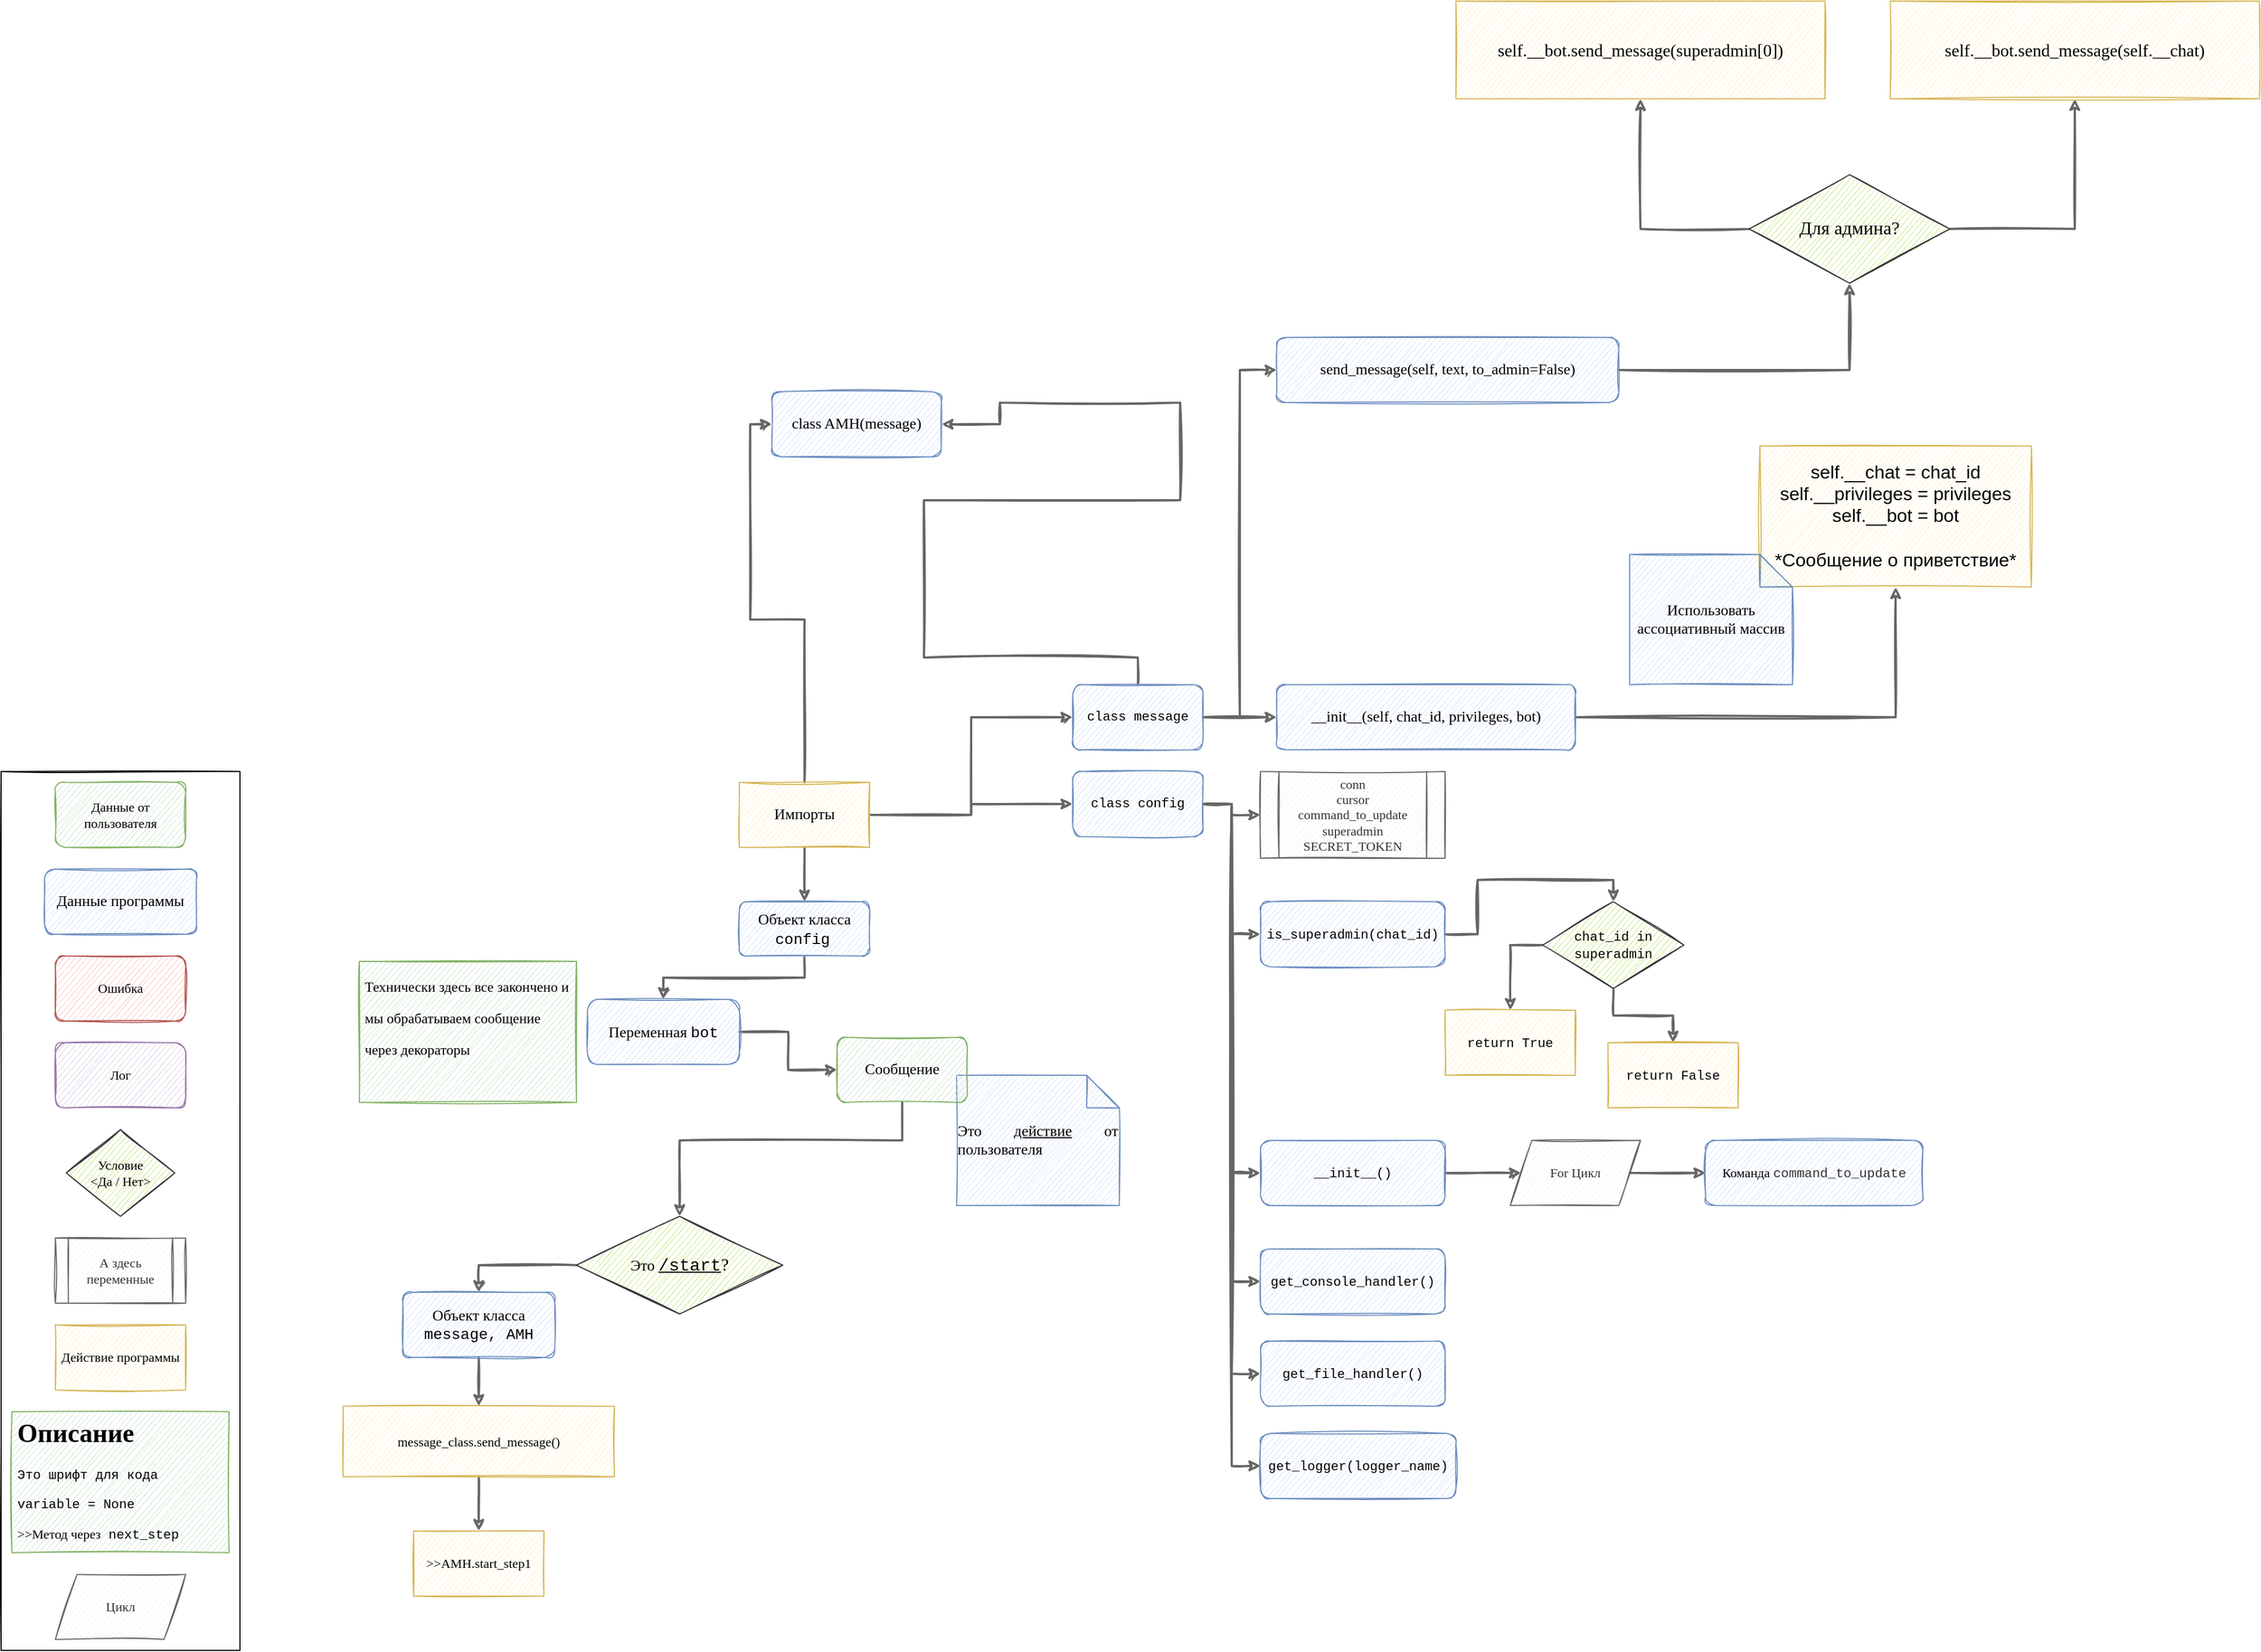 <mxfile version="14.1.2" type="github">
  <diagram id="dvLNDZGzhljYKCEKnavw" name="Page-1">
    <mxGraphModel dx="2067" dy="1825" grid="1" gridSize="10" guides="1" tooltips="1" connect="1" arrows="1" fold="1" page="1" pageScale="1" pageWidth="827" pageHeight="1169" math="0" shadow="0">
      <root>
        <mxCell id="0" />
        <mxCell id="1" parent="0" />
        <mxCell id="uHTgkrEqvjtREvv0uu8q-72" value="&lt;div style=&quot;text-align: justify&quot;&gt;&lt;span style=&quot;text-align: center ; font-size: 14px ; font-family: &amp;#34;comfortaa&amp;#34;&quot;&gt;Это&amp;nbsp;&lt;/span&gt;&lt;u style=&quot;text-align: center ; font-size: 14px ; font-family: &amp;#34;comfortaa&amp;#34;&quot;&gt;действие&lt;/u&gt;&lt;span style=&quot;text-align: center ; font-size: 14px ; font-family: &amp;#34;comfortaa&amp;#34;&quot;&gt;&amp;nbsp;от пользователя&lt;/span&gt;&lt;br&gt;&lt;/div&gt;" style="shape=note;whiteSpace=wrap;html=1;backgroundOutline=1;darkOpacity=0.05;rounded=1;sketch=1;strokeColor=#6c8ebf;fillColor=#dae8fc;align=center;" vertex="1" parent="1">
          <mxGeometry x="600" y="280" width="150" height="120" as="geometry" />
        </mxCell>
        <mxCell id="uHTgkrEqvjtREvv0uu8q-18" value="" style="rounded=0;whiteSpace=wrap;html=1;sketch=1;" vertex="1" parent="1">
          <mxGeometry x="-280" width="220" height="810" as="geometry" />
        </mxCell>
        <mxCell id="uHTgkrEqvjtREvv0uu8q-2" value="&lt;font face=&quot;Comfortaa&quot; data-font-src=&quot;https://fonts.googleapis.com/css?family=Comfortaa&quot;&gt;Данные от пользователя&lt;/font&gt;" style="rounded=1;whiteSpace=wrap;html=1;fillColor=#d5e8d4;strokeColor=#82b366;sketch=1;" vertex="1" parent="1">
          <mxGeometry x="-230" y="10" width="120" height="60" as="geometry" />
        </mxCell>
        <mxCell id="uHTgkrEqvjtREvv0uu8q-66" style="edgeStyle=orthogonalEdgeStyle;rounded=0;sketch=1;orthogonalLoop=1;jettySize=auto;html=1;entryX=0;entryY=0.5;entryDx=0;entryDy=0;shadow=0;strokeColor=#666666;strokeWidth=2;fillColor=#f5f5f5;fontFamily=Courier New;fontSource=https%3A%2F%2Ffonts.googleapis.com%2Fcss%3Ffamily%3DComfortaa;" edge="1" parent="1" source="uHTgkrEqvjtREvv0uu8q-3" target="uHTgkrEqvjtREvv0uu8q-55">
          <mxGeometry relative="1" as="geometry" />
        </mxCell>
        <mxCell id="uHTgkrEqvjtREvv0uu8q-3" value="&lt;font style=&quot;font-size: 14px&quot;&gt;&lt;font data-font-src=&quot;https://fonts.googleapis.com/css?family=Comfortaa&quot; face=&quot;Comfortaa&quot; style=&quot;font-size: 14px&quot;&gt;Переменная&amp;nbsp;&lt;/font&gt;&lt;font data-font-src=&quot;https://fonts.googleapis.com/css?family=Comfortaa&quot; face=&quot;Courier New&quot; style=&quot;font-size: 14px&quot;&gt;bot&lt;/font&gt;&lt;/font&gt;" style="rounded=1;whiteSpace=wrap;html=1;fillColor=#dae8fc;strokeColor=#6c8ebf;sketch=1;arcSize=18;" vertex="1" parent="1">
          <mxGeometry x="260" y="210" width="140" height="60" as="geometry" />
        </mxCell>
        <mxCell id="uHTgkrEqvjtREvv0uu8q-4" value="&lt;font face=&quot;Comfortaa&quot; data-font-src=&quot;https://fonts.googleapis.com/css?family=Comfortaa&quot;&gt;Ошибка&lt;/font&gt;" style="rounded=1;whiteSpace=wrap;html=1;fillColor=#f8cecc;strokeColor=#b85450;sketch=1;" vertex="1" parent="1">
          <mxGeometry x="-230" y="170" width="120" height="60" as="geometry" />
        </mxCell>
        <mxCell id="uHTgkrEqvjtREvv0uu8q-5" value="&lt;font face=&quot;Comfortaa&quot; data-font-src=&quot;https://fonts.googleapis.com/css?family=Comfortaa&quot;&gt;Лог&lt;/font&gt;" style="rounded=1;whiteSpace=wrap;html=1;fillColor=#e1d5e7;strokeColor=#9673a6;sketch=1;" vertex="1" parent="1">
          <mxGeometry x="-230" y="250" width="120" height="60" as="geometry" />
        </mxCell>
        <mxCell id="uHTgkrEqvjtREvv0uu8q-6" value="&lt;font face=&quot;Comfortaa&quot; data-font-src=&quot;https://fonts.googleapis.com/css?family=Comfortaa&quot;&gt;Условие&lt;br&gt;&amp;lt;Да / Нет&amp;gt;&lt;/font&gt;" style="rhombus;whiteSpace=wrap;html=1;fillColor=#cdeb8b;strokeColor=#36393d;sketch=1;" vertex="1" parent="1">
          <mxGeometry x="-220" y="330" width="100" height="80" as="geometry" />
        </mxCell>
        <mxCell id="uHTgkrEqvjtREvv0uu8q-10" value="&lt;font face=&quot;Comfortaa&quot; data-font-src=&quot;https://fonts.googleapis.com/css?family=Comfortaa&quot;&gt;А здесь переменные&lt;/font&gt;" style="shape=process;whiteSpace=wrap;html=1;backgroundOutline=1;fillColor=#f5f5f5;strokeColor=#666666;fontColor=#333333;sketch=1;" vertex="1" parent="1">
          <mxGeometry x="-230" y="430" width="120" height="60" as="geometry" />
        </mxCell>
        <mxCell id="uHTgkrEqvjtREvv0uu8q-11" value="&lt;font face=&quot;Comfortaa&quot; data-font-src=&quot;https://fonts.googleapis.com/css?family=Comfortaa&quot;&gt;Действие программы&lt;/font&gt;" style="rounded=0;whiteSpace=wrap;html=1;strokeColor=#d6b656;fillColor=#fff2cc;sketch=1;" vertex="1" parent="1">
          <mxGeometry x="-230" y="510" width="120" height="60" as="geometry" />
        </mxCell>
        <mxCell id="uHTgkrEqvjtREvv0uu8q-12" value="&lt;h1&gt;&lt;font data-font-src=&quot;https://fonts.googleapis.com/css?family=Comfortaa&quot; face=&quot;Comfortaa&quot;&gt;Описание&lt;/font&gt;&lt;/h1&gt;&lt;p&gt;&lt;font face=&quot;Courier New&quot;&gt;Это шрифт для кода&lt;/font&gt;&lt;/p&gt;&lt;p&gt;&lt;font face=&quot;Courier New&quot;&gt;variable = None&lt;/font&gt;&lt;/p&gt;&lt;p&gt;&lt;font face=&quot;Comfortaa&quot; data-font-src=&quot;https://fonts.googleapis.com/css?family=Comfortaa&quot;&gt;&amp;gt;&amp;gt;Метод через&lt;/font&gt;&lt;font face=&quot;Courier New&quot;&gt; next_step&lt;/font&gt;&lt;/p&gt;" style="text;html=1;strokeColor=#82b366;fillColor=#d5e8d4;spacing=5;spacingTop=-20;whiteSpace=wrap;overflow=hidden;rounded=0;sketch=1;" vertex="1" parent="1">
          <mxGeometry x="-270" y="590" width="200" height="130" as="geometry" />
        </mxCell>
        <mxCell id="uHTgkrEqvjtREvv0uu8q-14" value="&lt;font face=&quot;Comfortaa&quot; data-font-src=&quot;https://fonts.googleapis.com/css?family=Comfortaa&quot;&gt;Цикл&lt;/font&gt;" style="shape=parallelogram;perimeter=parallelogramPerimeter;whiteSpace=wrap;html=1;fixedSize=1;strokeColor=#666666;fillColor=#f5f5f5;fontColor=#333333;sketch=1;" vertex="1" parent="1">
          <mxGeometry x="-230" y="740" width="120" height="60" as="geometry" />
        </mxCell>
        <mxCell id="uHTgkrEqvjtREvv0uu8q-23" style="edgeStyle=orthogonalEdgeStyle;rounded=0;orthogonalLoop=1;jettySize=auto;html=1;entryX=0;entryY=0.5;entryDx=0;entryDy=0;fillColor=#f5f5f5;strokeColor=#666666;strokeWidth=2;shadow=0;sketch=1;" edge="1" parent="1" source="uHTgkrEqvjtREvv0uu8q-21" target="uHTgkrEqvjtREvv0uu8q-22">
          <mxGeometry relative="1" as="geometry" />
        </mxCell>
        <mxCell id="uHTgkrEqvjtREvv0uu8q-25" style="edgeStyle=orthogonalEdgeStyle;rounded=0;sketch=1;orthogonalLoop=1;jettySize=auto;html=1;entryX=0;entryY=0.5;entryDx=0;entryDy=0;shadow=0;strokeColor=#666666;strokeWidth=2;fillColor=#f5f5f5;" edge="1" parent="1" source="uHTgkrEqvjtREvv0uu8q-21" target="uHTgkrEqvjtREvv0uu8q-24">
          <mxGeometry relative="1" as="geometry" />
        </mxCell>
        <mxCell id="uHTgkrEqvjtREvv0uu8q-36" style="edgeStyle=orthogonalEdgeStyle;rounded=0;sketch=1;orthogonalLoop=1;jettySize=auto;html=1;entryX=0;entryY=0.5;entryDx=0;entryDy=0;shadow=0;strokeColor=#666666;strokeWidth=2;fillColor=#f5f5f5;fontFamily=Comfortaa;fontSource=https%3A%2F%2Ffonts.googleapis.com%2Fcss%3Ffamily%3DComfortaa;" edge="1" parent="1" source="uHTgkrEqvjtREvv0uu8q-21" target="uHTgkrEqvjtREvv0uu8q-35">
          <mxGeometry relative="1" as="geometry" />
        </mxCell>
        <mxCell id="uHTgkrEqvjtREvv0uu8q-45" style="edgeStyle=orthogonalEdgeStyle;rounded=0;sketch=1;orthogonalLoop=1;jettySize=auto;html=1;shadow=0;strokeColor=#666666;strokeWidth=2;fillColor=#f5f5f5;fontFamily=Comfortaa;fontSource=https%3A%2F%2Ffonts.googleapis.com%2Fcss%3Ffamily%3DComfortaa;entryX=0;entryY=0.5;entryDx=0;entryDy=0;" edge="1" parent="1" source="uHTgkrEqvjtREvv0uu8q-21" target="uHTgkrEqvjtREvv0uu8q-44">
          <mxGeometry relative="1" as="geometry">
            <mxPoint x="840" y="480" as="targetPoint" />
          </mxGeometry>
        </mxCell>
        <mxCell id="uHTgkrEqvjtREvv0uu8q-48" style="edgeStyle=orthogonalEdgeStyle;rounded=0;sketch=1;orthogonalLoop=1;jettySize=auto;html=1;entryX=0;entryY=0.5;entryDx=0;entryDy=0;shadow=0;strokeColor=#666666;strokeWidth=2;fillColor=#f5f5f5;fontFamily=Comfortaa;fontSource=https%3A%2F%2Ffonts.googleapis.com%2Fcss%3Ffamily%3DComfortaa;" edge="1" parent="1" source="uHTgkrEqvjtREvv0uu8q-21" target="uHTgkrEqvjtREvv0uu8q-47">
          <mxGeometry relative="1" as="geometry" />
        </mxCell>
        <mxCell id="uHTgkrEqvjtREvv0uu8q-49" style="edgeStyle=orthogonalEdgeStyle;rounded=0;sketch=1;orthogonalLoop=1;jettySize=auto;html=1;entryX=0;entryY=0.5;entryDx=0;entryDy=0;shadow=0;strokeColor=#666666;strokeWidth=2;fillColor=#f5f5f5;fontFamily=Comfortaa;fontSource=https%3A%2F%2Ffonts.googleapis.com%2Fcss%3Ffamily%3DComfortaa;" edge="1" parent="1" source="uHTgkrEqvjtREvv0uu8q-21" target="uHTgkrEqvjtREvv0uu8q-46">
          <mxGeometry relative="1" as="geometry" />
        </mxCell>
        <mxCell id="uHTgkrEqvjtREvv0uu8q-21" value="&lt;font data-font-src=&quot;https://fonts.googleapis.com/css?family=Comfortaa&quot;&gt;class config&lt;br&gt;&lt;/font&gt;" style="rounded=1;whiteSpace=wrap;html=1;fillColor=#dae8fc;strokeColor=#6c8ebf;shadow=0;sketch=1;glass=0;fontFamily=Courier New;fontSource=https%3A%2F%2Ffonts.googleapis.com%2Fcss%3Ffamily%3DComfortaa;" vertex="1" parent="1">
          <mxGeometry x="707" width="120" height="60" as="geometry" />
        </mxCell>
        <mxCell id="uHTgkrEqvjtREvv0uu8q-22" value="&lt;font face=&quot;Comfortaa&quot; data-font-src=&quot;https://fonts.googleapis.com/css?family=Comfortaa&quot;&gt;conn&lt;br&gt;cursor&lt;br&gt;command_to_update&lt;br&gt;superadmin&lt;br&gt;SECRET_TOKEN&lt;br&gt;&lt;/font&gt;" style="shape=process;whiteSpace=wrap;html=1;backgroundOutline=1;fillColor=#f5f5f5;strokeColor=#666666;fontColor=#333333;sketch=1;" vertex="1" parent="1">
          <mxGeometry x="880" width="170" height="80" as="geometry" />
        </mxCell>
        <mxCell id="uHTgkrEqvjtREvv0uu8q-28" style="edgeStyle=orthogonalEdgeStyle;rounded=0;sketch=1;orthogonalLoop=1;jettySize=auto;html=1;entryX=0.5;entryY=0;entryDx=0;entryDy=0;shadow=0;strokeColor=#666666;strokeWidth=2;fillColor=#f5f5f5;" edge="1" parent="1" source="uHTgkrEqvjtREvv0uu8q-24" target="uHTgkrEqvjtREvv0uu8q-26">
          <mxGeometry relative="1" as="geometry">
            <Array as="points">
              <mxPoint x="1080" y="150" />
              <mxPoint x="1080" y="100" />
              <mxPoint x="1205" y="100" />
            </Array>
          </mxGeometry>
        </mxCell>
        <mxCell id="uHTgkrEqvjtREvv0uu8q-24" value="&lt;font face=&quot;Courier New&quot;&gt;is_superadmin(chat_id)&lt;/font&gt;" style="rounded=1;whiteSpace=wrap;html=1;fillColor=#dae8fc;strokeColor=#6c8ebf;sketch=1;" vertex="1" parent="1">
          <mxGeometry x="880" y="120" width="170" height="60" as="geometry" />
        </mxCell>
        <mxCell id="uHTgkrEqvjtREvv0uu8q-31" style="edgeStyle=orthogonalEdgeStyle;rounded=0;sketch=1;orthogonalLoop=1;jettySize=auto;html=1;entryX=0.5;entryY=0;entryDx=0;entryDy=0;shadow=0;strokeColor=#666666;strokeWidth=2;fillColor=#f5f5f5;exitX=0;exitY=0.5;exitDx=0;exitDy=0;fontFamily=Comfortaa;fontSource=https%3A%2F%2Ffonts.googleapis.com%2Fcss%3Ffamily%3DComfortaa;fontStyle=0" edge="1" parent="1" source="uHTgkrEqvjtREvv0uu8q-26" target="uHTgkrEqvjtREvv0uu8q-30">
          <mxGeometry relative="1" as="geometry" />
        </mxCell>
        <mxCell id="uHTgkrEqvjtREvv0uu8q-34" style="edgeStyle=orthogonalEdgeStyle;rounded=0;sketch=1;orthogonalLoop=1;jettySize=auto;html=1;entryX=0.5;entryY=0;entryDx=0;entryDy=0;shadow=0;strokeColor=#666666;strokeWidth=2;fillColor=#f5f5f5;fontFamily=Comfortaa;fontSource=https%3A%2F%2Ffonts.googleapis.com%2Fcss%3Ffamily%3DComfortaa;" edge="1" parent="1" source="uHTgkrEqvjtREvv0uu8q-26" target="uHTgkrEqvjtREvv0uu8q-33">
          <mxGeometry relative="1" as="geometry" />
        </mxCell>
        <mxCell id="uHTgkrEqvjtREvv0uu8q-26" value="&lt;font face=&quot;Courier New&quot;&gt;chat_id in superadmin&lt;/font&gt;" style="rhombus;whiteSpace=wrap;html=1;fillColor=#cdeb8b;strokeColor=#36393d;sketch=1;" vertex="1" parent="1">
          <mxGeometry x="1140" y="120" width="130" height="80" as="geometry" />
        </mxCell>
        <mxCell id="uHTgkrEqvjtREvv0uu8q-30" value="&lt;font data-font-src=&quot;https://fonts.googleapis.com/css?family=Comfortaa&quot; face=&quot;Courier New&quot;&gt;return True&lt;/font&gt;" style="rounded=0;whiteSpace=wrap;html=1;strokeColor=#d6b656;fillColor=#fff2cc;sketch=1;" vertex="1" parent="1">
          <mxGeometry x="1050" y="220" width="120" height="60" as="geometry" />
        </mxCell>
        <mxCell id="uHTgkrEqvjtREvv0uu8q-33" value="&lt;font data-font-src=&quot;https://fonts.googleapis.com/css?family=Comfortaa&quot; face=&quot;Courier New&quot;&gt;return False&lt;br&gt;&lt;/font&gt;" style="rounded=0;whiteSpace=wrap;html=1;strokeColor=#d6b656;fillColor=#fff2cc;sketch=1;" vertex="1" parent="1">
          <mxGeometry x="1200" y="250" width="120" height="60" as="geometry" />
        </mxCell>
        <mxCell id="uHTgkrEqvjtREvv0uu8q-38" style="edgeStyle=orthogonalEdgeStyle;rounded=0;sketch=1;orthogonalLoop=1;jettySize=auto;html=1;entryX=0;entryY=0.5;entryDx=0;entryDy=0;shadow=0;strokeColor=#666666;strokeWidth=2;fillColor=#f5f5f5;fontFamily=Comfortaa;fontSource=https%3A%2F%2Ffonts.googleapis.com%2Fcss%3Ffamily%3DComfortaa;" edge="1" parent="1" source="uHTgkrEqvjtREvv0uu8q-35" target="uHTgkrEqvjtREvv0uu8q-37">
          <mxGeometry relative="1" as="geometry" />
        </mxCell>
        <mxCell id="uHTgkrEqvjtREvv0uu8q-35" value="&lt;font face=&quot;Courier New&quot;&gt;__init__()&lt;/font&gt;" style="rounded=1;whiteSpace=wrap;html=1;fillColor=#dae8fc;strokeColor=#6c8ebf;sketch=1;" vertex="1" parent="1">
          <mxGeometry x="880" y="340" width="170" height="60" as="geometry" />
        </mxCell>
        <mxCell id="uHTgkrEqvjtREvv0uu8q-42" style="edgeStyle=orthogonalEdgeStyle;rounded=0;sketch=1;orthogonalLoop=1;jettySize=auto;html=1;entryX=0;entryY=0.5;entryDx=0;entryDy=0;shadow=0;strokeColor=#666666;strokeWidth=2;fillColor=#f5f5f5;fontFamily=Comfortaa;fontSource=https%3A%2F%2Ffonts.googleapis.com%2Fcss%3Ffamily%3DComfortaa;" edge="1" parent="1" source="uHTgkrEqvjtREvv0uu8q-37" target="uHTgkrEqvjtREvv0uu8q-41">
          <mxGeometry relative="1" as="geometry" />
        </mxCell>
        <mxCell id="uHTgkrEqvjtREvv0uu8q-37" value="&lt;font face=&quot;Comfortaa&quot; data-font-src=&quot;https://fonts.googleapis.com/css?family=Comfortaa&quot;&gt;For Цикл&lt;/font&gt;" style="shape=parallelogram;perimeter=parallelogramPerimeter;whiteSpace=wrap;html=1;fixedSize=1;strokeColor=#666666;fillColor=#f5f5f5;fontColor=#333333;sketch=1;" vertex="1" parent="1">
          <mxGeometry x="1110" y="340" width="120" height="60" as="geometry" />
        </mxCell>
        <mxCell id="uHTgkrEqvjtREvv0uu8q-41" value="&lt;font face=&quot;Comfortaa&quot;&gt;Команда&amp;nbsp;&lt;/font&gt;&lt;span style=&quot;color: rgb(51 , 51 , 51)&quot;&gt;&lt;font face=&quot;Courier New&quot;&gt;command_to_update&lt;/font&gt;&lt;/span&gt;" style="rounded=1;whiteSpace=wrap;html=1;fillColor=#dae8fc;strokeColor=#6c8ebf;sketch=1;" vertex="1" parent="1">
          <mxGeometry x="1290" y="340" width="200" height="60" as="geometry" />
        </mxCell>
        <mxCell id="uHTgkrEqvjtREvv0uu8q-44" value="&lt;font face=&quot;Courier New&quot;&gt;get_console_handler()&lt;/font&gt;" style="rounded=1;whiteSpace=wrap;html=1;fillColor=#dae8fc;strokeColor=#6c8ebf;sketch=1;" vertex="1" parent="1">
          <mxGeometry x="880" y="440" width="170" height="60" as="geometry" />
        </mxCell>
        <mxCell id="uHTgkrEqvjtREvv0uu8q-46" value="&lt;font face=&quot;Courier New&quot;&gt;get_logger(logger_name)&lt;/font&gt;" style="rounded=1;whiteSpace=wrap;html=1;fillColor=#dae8fc;strokeColor=#6c8ebf;sketch=1;" vertex="1" parent="1">
          <mxGeometry x="880" y="610" width="180" height="60" as="geometry" />
        </mxCell>
        <mxCell id="uHTgkrEqvjtREvv0uu8q-47" value="&lt;font face=&quot;Courier New&quot;&gt;get_file_handler()&lt;/font&gt;" style="rounded=1;whiteSpace=wrap;html=1;fillColor=#dae8fc;strokeColor=#6c8ebf;sketch=1;" vertex="1" parent="1">
          <mxGeometry x="880" y="525" width="170" height="60" as="geometry" />
        </mxCell>
        <mxCell id="uHTgkrEqvjtREvv0uu8q-52" style="edgeStyle=orthogonalEdgeStyle;rounded=0;sketch=1;orthogonalLoop=1;jettySize=auto;html=1;entryX=0.5;entryY=0;entryDx=0;entryDy=0;shadow=0;strokeColor=#666666;strokeWidth=2;fillColor=#f5f5f5;fontFamily=Courier New;fontSource=https%3A%2F%2Ffonts.googleapis.com%2Fcss%3Ffamily%3DComfortaa;" edge="1" parent="1" source="uHTgkrEqvjtREvv0uu8q-50" target="uHTgkrEqvjtREvv0uu8q-51">
          <mxGeometry relative="1" as="geometry" />
        </mxCell>
        <mxCell id="uHTgkrEqvjtREvv0uu8q-95" style="edgeStyle=orthogonalEdgeStyle;rounded=0;sketch=1;orthogonalLoop=1;jettySize=auto;html=1;entryX=0;entryY=0.5;entryDx=0;entryDy=0;shadow=0;strokeColor=#666666;strokeWidth=2;fillColor=#f5f5f5;fontFamily=Courier New;fontSource=https%3A%2F%2Ffonts.googleapis.com%2Fcss%3Ffamily%3DComfortaa;" edge="1" parent="1" source="uHTgkrEqvjtREvv0uu8q-50" target="uHTgkrEqvjtREvv0uu8q-73">
          <mxGeometry relative="1" as="geometry" />
        </mxCell>
        <mxCell id="uHTgkrEqvjtREvv0uu8q-96" style="edgeStyle=orthogonalEdgeStyle;rounded=0;sketch=1;orthogonalLoop=1;jettySize=auto;html=1;entryX=0;entryY=0.5;entryDx=0;entryDy=0;shadow=0;strokeColor=#666666;strokeWidth=2;fillColor=#f5f5f5;fontFamily=Courier New;fontSource=https%3A%2F%2Ffonts.googleapis.com%2Fcss%3Ffamily%3DComfortaa;" edge="1" parent="1" source="uHTgkrEqvjtREvv0uu8q-50" target="uHTgkrEqvjtREvv0uu8q-21">
          <mxGeometry relative="1" as="geometry" />
        </mxCell>
        <mxCell id="uHTgkrEqvjtREvv0uu8q-102" style="edgeStyle=orthogonalEdgeStyle;rounded=0;sketch=1;orthogonalLoop=1;jettySize=auto;html=1;entryX=0;entryY=0.5;entryDx=0;entryDy=0;shadow=0;strokeColor=#666666;strokeWidth=2;fillColor=#f5f5f5;fontFamily=Courier New;fontSource=https%3A%2F%2Ffonts.googleapis.com%2Fcss%3Ffamily%3DComfortaa;" edge="1" parent="1" source="uHTgkrEqvjtREvv0uu8q-50" target="uHTgkrEqvjtREvv0uu8q-99">
          <mxGeometry relative="1" as="geometry" />
        </mxCell>
        <mxCell id="uHTgkrEqvjtREvv0uu8q-50" value="&lt;font face=&quot;Comfortaa&quot; data-font-src=&quot;https://fonts.googleapis.com/css?family=Comfortaa&quot;&gt;&lt;font style=&quot;font-size: 14px&quot;&gt;Импорты&lt;/font&gt;&lt;br&gt;&lt;/font&gt;" style="rounded=0;whiteSpace=wrap;html=1;strokeColor=#d6b656;fillColor=#fff2cc;sketch=1;" vertex="1" parent="1">
          <mxGeometry x="400" y="10" width="120" height="60" as="geometry" />
        </mxCell>
        <mxCell id="uHTgkrEqvjtREvv0uu8q-53" style="edgeStyle=orthogonalEdgeStyle;rounded=0;sketch=1;orthogonalLoop=1;jettySize=auto;html=1;entryX=0.5;entryY=0;entryDx=0;entryDy=0;shadow=0;strokeColor=#666666;strokeWidth=2;fillColor=#f5f5f5;fontFamily=Courier New;fontSource=https%3A%2F%2Ffonts.googleapis.com%2Fcss%3Ffamily%3DComfortaa;" edge="1" parent="1" source="uHTgkrEqvjtREvv0uu8q-51" target="uHTgkrEqvjtREvv0uu8q-3">
          <mxGeometry relative="1" as="geometry" />
        </mxCell>
        <mxCell id="uHTgkrEqvjtREvv0uu8q-51" value="&lt;font style=&quot;font-size: 14px&quot;&gt;&lt;font face=&quot;Comfortaa&quot; data-font-src=&quot;https://fonts.googleapis.com/css?family=Comfortaa&quot; style=&quot;font-size: 14px&quot;&gt;Объект класса &lt;/font&gt;&lt;font data-font-src=&quot;https://fonts.googleapis.com/css?family=Comfortaa&quot; face=&quot;Courier New&quot; style=&quot;font-size: 14px&quot;&gt;config&lt;/font&gt;&lt;font face=&quot;Comfortaa&quot; data-font-src=&quot;https://fonts.googleapis.com/css?family=Comfortaa&quot; style=&quot;font-size: 14px&quot;&gt;&amp;nbsp;&lt;/font&gt;&lt;/font&gt;" style="rounded=1;whiteSpace=wrap;html=1;fillColor=#dae8fc;strokeColor=#6c8ebf;sketch=1;" vertex="1" parent="1">
          <mxGeometry x="400" y="120" width="120" height="50" as="geometry" />
        </mxCell>
        <mxCell id="uHTgkrEqvjtREvv0uu8q-54" value="&lt;font face=&quot;Comfortaa&quot;&gt;&lt;span style=&quot;font-size: 14px&quot;&gt;Данные программы&lt;/span&gt;&lt;/font&gt;" style="rounded=1;whiteSpace=wrap;html=1;fillColor=#dae8fc;strokeColor=#6c8ebf;sketch=1;" vertex="1" parent="1">
          <mxGeometry x="-240" y="90" width="140" height="60" as="geometry" />
        </mxCell>
        <mxCell id="uHTgkrEqvjtREvv0uu8q-70" style="edgeStyle=orthogonalEdgeStyle;rounded=0;sketch=1;orthogonalLoop=1;jettySize=auto;html=1;entryX=0.5;entryY=0;entryDx=0;entryDy=0;shadow=0;strokeColor=#666666;strokeWidth=2;fillColor=#f5f5f5;fontFamily=Courier New;fontSource=https%3A%2F%2Ffonts.googleapis.com%2Fcss%3Ffamily%3DComfortaa;" edge="1" parent="1" source="uHTgkrEqvjtREvv0uu8q-55" target="uHTgkrEqvjtREvv0uu8q-68">
          <mxGeometry relative="1" as="geometry">
            <Array as="points">
              <mxPoint x="550" y="340" />
              <mxPoint x="345" y="340" />
            </Array>
          </mxGeometry>
        </mxCell>
        <mxCell id="uHTgkrEqvjtREvv0uu8q-55" value="&lt;font face=&quot;Comfortaa&quot; data-font-src=&quot;https://fonts.googleapis.com/css?family=Comfortaa&quot; style=&quot;font-size: 14px&quot;&gt;Сообщение&lt;/font&gt;" style="rounded=1;whiteSpace=wrap;html=1;fillColor=#d5e8d4;strokeColor=#82b366;sketch=1;" vertex="1" parent="1">
          <mxGeometry x="490" y="245" width="120" height="60" as="geometry" />
        </mxCell>
        <mxCell id="uHTgkrEqvjtREvv0uu8q-65" value="&lt;h1&gt;&lt;span style=&quot;text-align: center&quot;&gt;&lt;font&gt;&lt;font face=&quot;comfortaa&quot; size=&quot;1&quot;&gt;&lt;span style=&quot;font-weight: 400 ; font-size: 13px&quot;&gt;Технически здесь все закончено и мы обрабатываем&amp;nbsp;сообщение через декораторы&lt;/span&gt;&lt;/font&gt;&lt;/font&gt;&lt;/span&gt;&lt;br&gt;&lt;/h1&gt;" style="text;html=1;strokeColor=#82b366;fillColor=#d5e8d4;spacing=5;spacingTop=-20;whiteSpace=wrap;overflow=hidden;rounded=0;sketch=1;" vertex="1" parent="1">
          <mxGeometry x="50" y="175" width="200" height="130" as="geometry" />
        </mxCell>
        <mxCell id="uHTgkrEqvjtREvv0uu8q-82" style="edgeStyle=orthogonalEdgeStyle;rounded=0;sketch=1;orthogonalLoop=1;jettySize=auto;html=1;exitX=0;exitY=0.5;exitDx=0;exitDy=0;shadow=0;strokeColor=#666666;strokeWidth=2;fillColor=#f5f5f5;fontFamily=Courier New;fontSource=https%3A%2F%2Ffonts.googleapis.com%2Fcss%3Ffamily%3DComfortaa;entryX=0.5;entryY=0;entryDx=0;entryDy=0;" edge="1" parent="1" source="uHTgkrEqvjtREvv0uu8q-68" target="uHTgkrEqvjtREvv0uu8q-83">
          <mxGeometry relative="1" as="geometry">
            <mxPoint x="160" y="510" as="targetPoint" />
          </mxGeometry>
        </mxCell>
        <mxCell id="uHTgkrEqvjtREvv0uu8q-68" value="&lt;font face=&quot;Comfortaa&quot; style=&quot;font-size: 14px&quot; data-font-src=&quot;https://fonts.googleapis.com/css?family=Comfortaa&quot;&gt;Это &lt;/font&gt;&lt;font style=&quot;font-size: 16px&quot; face=&quot;Courier New&quot;&gt;&lt;u&gt;/start&lt;/u&gt;&lt;/font&gt;&lt;font style=&quot;font-size: 16px&quot; face=&quot;Comfortaa&quot; data-font-src=&quot;https://fonts.googleapis.com/css?family=Comfortaa&quot;&gt;?&lt;/font&gt;" style="rhombus;whiteSpace=wrap;html=1;fillColor=#cdeb8b;strokeColor=#36393d;sketch=1;" vertex="1" parent="1">
          <mxGeometry x="250" y="410" width="190" height="90" as="geometry" />
        </mxCell>
        <mxCell id="uHTgkrEqvjtREvv0uu8q-75" style="edgeStyle=orthogonalEdgeStyle;rounded=0;sketch=1;orthogonalLoop=1;jettySize=auto;html=1;entryX=0;entryY=0.5;entryDx=0;entryDy=0;shadow=0;strokeColor=#666666;strokeWidth=2;fillColor=#f5f5f5;fontFamily=Courier New;fontSource=https%3A%2F%2Ffonts.googleapis.com%2Fcss%3Ffamily%3DComfortaa;" edge="1" parent="1" source="uHTgkrEqvjtREvv0uu8q-73" target="uHTgkrEqvjtREvv0uu8q-74">
          <mxGeometry relative="1" as="geometry" />
        </mxCell>
        <mxCell id="uHTgkrEqvjtREvv0uu8q-85" style="edgeStyle=orthogonalEdgeStyle;rounded=0;sketch=1;orthogonalLoop=1;jettySize=auto;html=1;exitX=1;exitY=0.5;exitDx=0;exitDy=0;shadow=0;strokeColor=#666666;strokeWidth=2;fillColor=#f5f5f5;fontFamily=Courier New;fontSource=https%3A%2F%2Ffonts.googleapis.com%2Fcss%3Ffamily%3DComfortaa;entryX=0;entryY=0.5;entryDx=0;entryDy=0;" edge="1" parent="1" source="uHTgkrEqvjtREvv0uu8q-73" target="uHTgkrEqvjtREvv0uu8q-86">
          <mxGeometry relative="1" as="geometry">
            <mxPoint x="860.0" y="-340" as="targetPoint" />
          </mxGeometry>
        </mxCell>
        <mxCell id="uHTgkrEqvjtREvv0uu8q-105" style="edgeStyle=orthogonalEdgeStyle;rounded=0;sketch=1;orthogonalLoop=1;jettySize=auto;html=1;shadow=0;strokeColor=#666666;strokeWidth=2;fillColor=#f5f5f5;fontFamily=Courier New;fontSource=https%3A%2F%2Ffonts.googleapis.com%2Fcss%3Ffamily%3DComfortaa;entryX=1;entryY=0.5;entryDx=0;entryDy=0;" edge="1" parent="1" source="uHTgkrEqvjtREvv0uu8q-73" target="uHTgkrEqvjtREvv0uu8q-99">
          <mxGeometry relative="1" as="geometry">
            <mxPoint x="767" y="-190" as="targetPoint" />
            <Array as="points">
              <mxPoint x="767" y="-105" />
              <mxPoint x="570" y="-105" />
              <mxPoint x="570" y="-250" />
              <mxPoint x="806" y="-250" />
              <mxPoint x="806" y="-340" />
              <mxPoint x="640" y="-340" />
              <mxPoint x="640" y="-320" />
            </Array>
          </mxGeometry>
        </mxCell>
        <mxCell id="uHTgkrEqvjtREvv0uu8q-73" value="&lt;font data-font-src=&quot;https://fonts.googleapis.com/css?family=Comfortaa&quot;&gt;class message&lt;br&gt;&lt;/font&gt;" style="rounded=1;whiteSpace=wrap;html=1;fillColor=#dae8fc;strokeColor=#6c8ebf;shadow=0;sketch=1;glass=0;fontFamily=Courier New;fontSource=https%3A%2F%2Ffonts.googleapis.com%2Fcss%3Ffamily%3DComfortaa;" vertex="1" parent="1">
          <mxGeometry x="707" y="-80" width="120" height="60" as="geometry" />
        </mxCell>
        <mxCell id="uHTgkrEqvjtREvv0uu8q-76" style="edgeStyle=orthogonalEdgeStyle;rounded=0;sketch=1;orthogonalLoop=1;jettySize=auto;html=1;shadow=0;strokeColor=#666666;strokeWidth=2;fillColor=#f5f5f5;fontFamily=Courier New;fontSource=https%3A%2F%2Ffonts.googleapis.com%2Fcss%3Ffamily%3DComfortaa;" edge="1" parent="1" source="uHTgkrEqvjtREvv0uu8q-74" target="uHTgkrEqvjtREvv0uu8q-77">
          <mxGeometry relative="1" as="geometry">
            <mxPoint x="1100.0" y="-50.0" as="targetPoint" />
          </mxGeometry>
        </mxCell>
        <mxCell id="uHTgkrEqvjtREvv0uu8q-74" value="&lt;font face=&quot;Comfortaa&quot;&gt;&lt;span style=&quot;font-size: 14px&quot;&gt;__init__(self, chat_id, privileges, bot)&lt;/span&gt;&lt;/font&gt;" style="rounded=1;whiteSpace=wrap;html=1;fillColor=#dae8fc;strokeColor=#6c8ebf;sketch=1;" vertex="1" parent="1">
          <mxGeometry x="895" y="-80" width="275" height="60" as="geometry" />
        </mxCell>
        <mxCell id="uHTgkrEqvjtREvv0uu8q-77" value="&lt;font style=&quot;font-size: 17px&quot;&gt;self.__chat = chat_id&lt;br&gt;self.__privileges =&amp;nbsp;privileges&lt;br&gt;self.__bot = bot&lt;br&gt;&lt;br&gt;*Сообщение о приветствие*&lt;br&gt;&lt;/font&gt;" style="rounded=0;whiteSpace=wrap;html=1;strokeColor=#d6b656;fillColor=#fff2cc;sketch=1;align=center;" vertex="1" parent="1">
          <mxGeometry x="1340" y="-300" width="250" height="130" as="geometry" />
        </mxCell>
        <mxCell id="uHTgkrEqvjtREvv0uu8q-94" style="edgeStyle=orthogonalEdgeStyle;rounded=0;sketch=1;orthogonalLoop=1;jettySize=auto;html=1;shadow=0;strokeColor=#666666;strokeWidth=2;fillColor=#f5f5f5;fontFamily=Courier New;fontSource=https%3A%2F%2Ffonts.googleapis.com%2Fcss%3Ffamily%3DComfortaa;" edge="1" parent="1" source="uHTgkrEqvjtREvv0uu8q-83" target="uHTgkrEqvjtREvv0uu8q-93">
          <mxGeometry relative="1" as="geometry" />
        </mxCell>
        <mxCell id="uHTgkrEqvjtREvv0uu8q-83" value="&lt;font face=&quot;Comfortaa&quot; data-font-src=&quot;https://fonts.googleapis.com/css?family=Comfortaa&quot; style=&quot;font-size: 14px&quot;&gt;Объект класса &lt;/font&gt;&lt;font data-font-src=&quot;https://fonts.googleapis.com/css?family=Comfortaa&quot; style=&quot;font-size: 14px&quot; face=&quot;Courier New&quot;&gt;message, AMH&lt;/font&gt;" style="rounded=1;whiteSpace=wrap;html=1;fillColor=#dae8fc;strokeColor=#6c8ebf;sketch=1;" vertex="1" parent="1">
          <mxGeometry x="90" y="480" width="140" height="60" as="geometry" />
        </mxCell>
        <mxCell id="uHTgkrEqvjtREvv0uu8q-84" value="&lt;div style=&quot;text-align: center&quot;&gt;&lt;font face=&quot;comfortaa&quot;&gt;&lt;span style=&quot;font-size: 14px&quot;&gt;Использовать ассоциативный массив&lt;/span&gt;&lt;/font&gt;&lt;/div&gt;" style="shape=note;whiteSpace=wrap;html=1;backgroundOutline=1;darkOpacity=0.05;rounded=1;sketch=1;strokeColor=#6c8ebf;fillColor=#dae8fc;align=center;" vertex="1" parent="1">
          <mxGeometry x="1220.0" y="-200" width="150" height="120" as="geometry" />
        </mxCell>
        <mxCell id="uHTgkrEqvjtREvv0uu8q-88" style="edgeStyle=orthogonalEdgeStyle;rounded=0;sketch=1;orthogonalLoop=1;jettySize=auto;html=1;shadow=0;strokeColor=#666666;strokeWidth=2;fillColor=#f5f5f5;fontFamily=Courier New;fontSource=https%3A%2F%2Ffonts.googleapis.com%2Fcss%3Ffamily%3DComfortaa;" edge="1" parent="1" source="uHTgkrEqvjtREvv0uu8q-86" target="uHTgkrEqvjtREvv0uu8q-87">
          <mxGeometry relative="1" as="geometry" />
        </mxCell>
        <mxCell id="uHTgkrEqvjtREvv0uu8q-86" value="&lt;font face=&quot;Comfortaa&quot;&gt;&lt;span style=&quot;font-size: 14px&quot;&gt;send_message(self, text, to_admin=False)&lt;/span&gt;&lt;/font&gt;" style="rounded=1;whiteSpace=wrap;html=1;fillColor=#dae8fc;strokeColor=#6c8ebf;sketch=1;" vertex="1" parent="1">
          <mxGeometry x="895" y="-400" width="315" height="60" as="geometry" />
        </mxCell>
        <mxCell id="uHTgkrEqvjtREvv0uu8q-90" style="edgeStyle=orthogonalEdgeStyle;rounded=0;sketch=1;orthogonalLoop=1;jettySize=auto;html=1;entryX=0.5;entryY=1;entryDx=0;entryDy=0;shadow=0;strokeColor=#666666;strokeWidth=2;fillColor=#f5f5f5;fontFamily=Courier New;fontSource=https%3A%2F%2Ffonts.googleapis.com%2Fcss%3Ffamily%3DComfortaa;exitX=0;exitY=0.5;exitDx=0;exitDy=0;" edge="1" parent="1" source="uHTgkrEqvjtREvv0uu8q-87" target="uHTgkrEqvjtREvv0uu8q-89">
          <mxGeometry relative="1" as="geometry" />
        </mxCell>
        <mxCell id="uHTgkrEqvjtREvv0uu8q-92" style="edgeStyle=orthogonalEdgeStyle;rounded=0;sketch=1;orthogonalLoop=1;jettySize=auto;html=1;entryX=0.5;entryY=1;entryDx=0;entryDy=0;shadow=0;strokeColor=#666666;strokeWidth=2;fillColor=#f5f5f5;fontFamily=Courier New;fontSource=https%3A%2F%2Ffonts.googleapis.com%2Fcss%3Ffamily%3DComfortaa;exitX=1;exitY=0.5;exitDx=0;exitDy=0;" edge="1" parent="1" source="uHTgkrEqvjtREvv0uu8q-87" target="uHTgkrEqvjtREvv0uu8q-91">
          <mxGeometry relative="1" as="geometry" />
        </mxCell>
        <mxCell id="uHTgkrEqvjtREvv0uu8q-87" value="&lt;font style=&quot;font-size: 17px&quot; face=&quot;Comfortaa&quot; data-font-src=&quot;https://fonts.googleapis.com/css?family=Comfortaa&quot;&gt;Для админа?&lt;/font&gt;" style="rhombus;whiteSpace=wrap;html=1;fillColor=#cdeb8b;strokeColor=#36393d;sketch=1;" vertex="1" parent="1">
          <mxGeometry x="1330" y="-550" width="185" height="100" as="geometry" />
        </mxCell>
        <mxCell id="uHTgkrEqvjtREvv0uu8q-89" value="&lt;font face=&quot;Comfortaa&quot; data-font-src=&quot;https://fonts.googleapis.com/css?family=Comfortaa&quot; style=&quot;font-size: 16px&quot;&gt;self.__bot.send_message(superadmin[0])&lt;/font&gt;" style="rounded=0;whiteSpace=wrap;html=1;strokeColor=#d6b656;fillColor=#fff2cc;sketch=1;" vertex="1" parent="1">
          <mxGeometry x="1060" y="-710" width="340" height="90" as="geometry" />
        </mxCell>
        <mxCell id="uHTgkrEqvjtREvv0uu8q-91" value="&lt;font face=&quot;Comfortaa&quot; data-font-src=&quot;https://fonts.googleapis.com/css?family=Comfortaa&quot; style=&quot;font-size: 16px&quot;&gt;self.__bot.send_message(self.__chat)&lt;/font&gt;" style="rounded=0;whiteSpace=wrap;html=1;strokeColor=#d6b656;fillColor=#fff2cc;sketch=1;" vertex="1" parent="1">
          <mxGeometry x="1460" y="-710" width="340" height="90" as="geometry" />
        </mxCell>
        <mxCell id="uHTgkrEqvjtREvv0uu8q-97" style="edgeStyle=orthogonalEdgeStyle;rounded=0;sketch=1;orthogonalLoop=1;jettySize=auto;html=1;shadow=0;strokeColor=#666666;strokeWidth=2;fillColor=#f5f5f5;fontFamily=Courier New;fontSource=https%3A%2F%2Ffonts.googleapis.com%2Fcss%3Ffamily%3DComfortaa;" edge="1" parent="1" source="uHTgkrEqvjtREvv0uu8q-93" target="uHTgkrEqvjtREvv0uu8q-98">
          <mxGeometry relative="1" as="geometry">
            <mxPoint x="160" y="730" as="targetPoint" />
          </mxGeometry>
        </mxCell>
        <mxCell id="uHTgkrEqvjtREvv0uu8q-93" value="&lt;font face=&quot;Comfortaa&quot; data-font-src=&quot;https://fonts.googleapis.com/css?family=Comfortaa&quot;&gt;message_class.send_message()&lt;/font&gt;" style="rounded=0;whiteSpace=wrap;html=1;strokeColor=#d6b656;fillColor=#fff2cc;sketch=1;" vertex="1" parent="1">
          <mxGeometry x="35" y="585" width="250" height="65" as="geometry" />
        </mxCell>
        <mxCell id="uHTgkrEqvjtREvv0uu8q-98" value="&lt;font face=&quot;Comfortaa&quot; data-font-src=&quot;https://fonts.googleapis.com/css?family=Comfortaa&quot;&gt;&amp;gt;&amp;gt;AMH.start_step1&lt;/font&gt;" style="rounded=0;whiteSpace=wrap;html=1;strokeColor=#d6b656;fillColor=#fff2cc;sketch=1;" vertex="1" parent="1">
          <mxGeometry x="100" y="700" width="120" height="60" as="geometry" />
        </mxCell>
        <mxCell id="uHTgkrEqvjtREvv0uu8q-99" value="&lt;font face=&quot;Comfortaa&quot;&gt;&lt;span style=&quot;font-size: 14px&quot;&gt;class AMH(message)&lt;/span&gt;&lt;/font&gt;" style="rounded=1;whiteSpace=wrap;html=1;fillColor=#dae8fc;strokeColor=#6c8ebf;sketch=1;" vertex="1" parent="1">
          <mxGeometry x="430" y="-350" width="156" height="60" as="geometry" />
        </mxCell>
      </root>
    </mxGraphModel>
  </diagram>
</mxfile>
